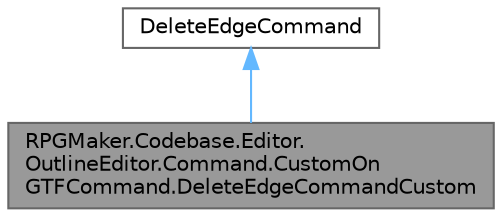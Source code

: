 digraph "RPGMaker.Codebase.Editor.OutlineEditor.Command.CustomOnGTFCommand.DeleteEdgeCommandCustom"
{
 // LATEX_PDF_SIZE
  bgcolor="transparent";
  edge [fontname=Helvetica,fontsize=10,labelfontname=Helvetica,labelfontsize=10];
  node [fontname=Helvetica,fontsize=10,shape=box,height=0.2,width=0.4];
  Node1 [id="Node000001",label="RPGMaker.Codebase.Editor.\lOutlineEditor.Command.CustomOn\lGTFCommand.DeleteEdgeCommandCustom",height=0.2,width=0.4,color="gray40", fillcolor="grey60", style="filled", fontcolor="black",tooltip=" "];
  Node2 -> Node1 [id="edge1_Node000001_Node000002",dir="back",color="steelblue1",style="solid",tooltip=" "];
  Node2 [id="Node000002",label="DeleteEdgeCommand",height=0.2,width=0.4,color="gray40", fillcolor="white", style="filled",tooltip=" "];
}
